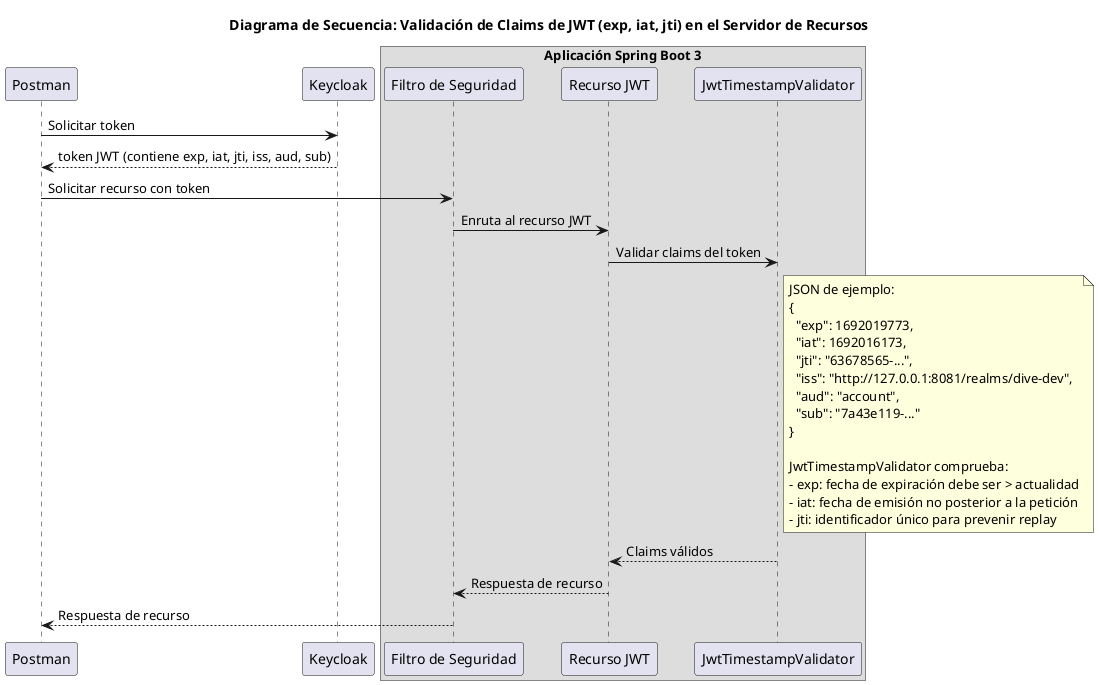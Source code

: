 @startuml
' Título adaptado al diagrama de claims de JWT
title Diagrama de Secuencia: Validación de Claims de JWT (exp, iat, jti) en el Servidor de Recursos

participant Postman
participant Keycloak

box "Aplicación Spring Boot 3"
  participant Filter       as "Filtro de Seguridad"
  participant JWTResource as "Recurso JWT"
  participant Validator    as "JwtTimestampValidator"
end box

' Paso 1: Obtención del token con claims desde Keycloak
Postman -> Keycloak       : Solicitar token
Keycloak --> Postman      : token JWT (contiene exp, iat, jti, iss, aud, sub)

' Paso 2: Petición al recurso protegido
Postman -> Filter         : Solicitar recurso con token
Filter -> JWTResource     : Enruta al recurso JWT

' Paso 3: Validación de claims en JwtTimestampValidator
JWTResource -> Validator  : Validar claims del token
note right of Validator
  JSON de ejemplo:
  {
    "exp": 1692019773,
    "iat": 1692016173,
    "jti": "63678565-...",
    "iss": "http://127.0.0.1:8081/realms/dive-dev",
    "aud": "account",
    "sub": "7a43e119-..."
  }

  JwtTimestampValidator comprueba:
  - exp: fecha de expiración debe ser > actualidad
  - iat: fecha de emisión no posterior a la petición
  - jti: identificador único para prevenir replay
end note

Validator --> JWTResource : Claims válidos

' Paso 4: Respuesta al cliente
JWTResource --> Filter     : Respuesta de recurso
Filter --> Postman         : Respuesta de recurso
@enduml
